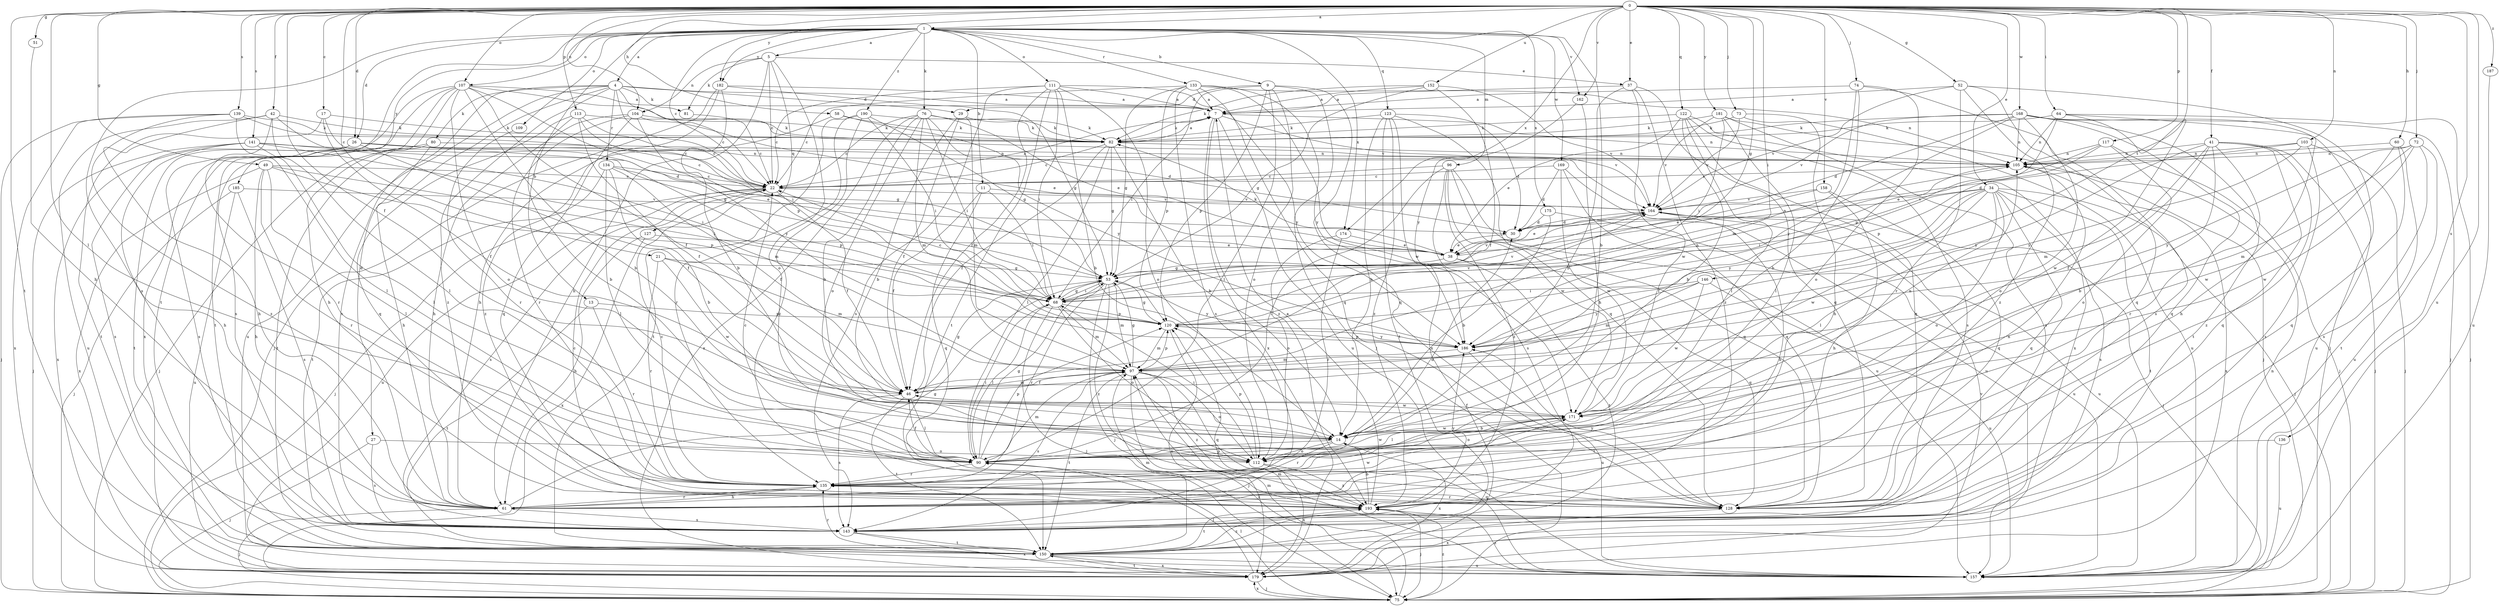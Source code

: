 strict digraph  {
0;
1;
4;
5;
7;
9;
11;
13;
14;
17;
21;
22;
26;
27;
29;
30;
34;
37;
38;
41;
42;
46;
49;
51;
52;
53;
58;
60;
61;
64;
68;
72;
73;
74;
75;
76;
80;
81;
82;
90;
96;
97;
103;
104;
105;
107;
109;
111;
112;
113;
117;
120;
122;
123;
127;
128;
133;
134;
135;
136;
139;
141;
143;
146;
150;
152;
157;
158;
162;
164;
168;
169;
171;
174;
175;
179;
181;
182;
185;
186;
187;
190;
193;
0 -> 1  [label=a];
0 -> 17  [label=c];
0 -> 21  [label=c];
0 -> 26  [label=d];
0 -> 34  [label=e];
0 -> 37  [label=e];
0 -> 41  [label=f];
0 -> 42  [label=f];
0 -> 46  [label=f];
0 -> 49  [label=g];
0 -> 51  [label=g];
0 -> 52  [label=g];
0 -> 53  [label=g];
0 -> 58  [label=h];
0 -> 60  [label=h];
0 -> 64  [label=i];
0 -> 68  [label=i];
0 -> 72  [label=j];
0 -> 73  [label=j];
0 -> 74  [label=j];
0 -> 90  [label=l];
0 -> 103  [label=n];
0 -> 104  [label=n];
0 -> 107  [label=o];
0 -> 113  [label=p];
0 -> 117  [label=p];
0 -> 122  [label=q];
0 -> 136  [label=s];
0 -> 139  [label=s];
0 -> 141  [label=s];
0 -> 146  [label=t];
0 -> 150  [label=t];
0 -> 152  [label=u];
0 -> 157  [label=u];
0 -> 158  [label=v];
0 -> 162  [label=v];
0 -> 168  [label=w];
0 -> 174  [label=x];
0 -> 181  [label=y];
0 -> 182  [label=y];
0 -> 187  [label=z];
1 -> 4  [label=a];
1 -> 5  [label=a];
1 -> 9  [label=b];
1 -> 11  [label=b];
1 -> 13  [label=b];
1 -> 14  [label=b];
1 -> 22  [label=c];
1 -> 26  [label=d];
1 -> 76  [label=k];
1 -> 96  [label=m];
1 -> 107  [label=o];
1 -> 109  [label=o];
1 -> 111  [label=o];
1 -> 123  [label=q];
1 -> 133  [label=r];
1 -> 143  [label=s];
1 -> 150  [label=t];
1 -> 162  [label=v];
1 -> 169  [label=w];
1 -> 174  [label=x];
1 -> 175  [label=x];
1 -> 182  [label=y];
1 -> 185  [label=y];
1 -> 190  [label=z];
4 -> 7  [label=a];
4 -> 22  [label=c];
4 -> 27  [label=d];
4 -> 29  [label=d];
4 -> 68  [label=i];
4 -> 80  [label=k];
4 -> 81  [label=k];
4 -> 134  [label=r];
4 -> 143  [label=s];
4 -> 157  [label=u];
4 -> 193  [label=z];
5 -> 22  [label=c];
5 -> 37  [label=e];
5 -> 61  [label=h];
5 -> 81  [label=k];
5 -> 104  [label=n];
5 -> 112  [label=o];
5 -> 127  [label=q];
7 -> 82  [label=k];
7 -> 105  [label=n];
7 -> 157  [label=u];
7 -> 164  [label=v];
7 -> 179  [label=x];
7 -> 193  [label=z];
9 -> 29  [label=d];
9 -> 68  [label=i];
9 -> 75  [label=j];
9 -> 90  [label=l];
9 -> 112  [label=o];
9 -> 120  [label=p];
9 -> 128  [label=q];
11 -> 46  [label=f];
11 -> 68  [label=i];
11 -> 128  [label=q];
11 -> 164  [label=v];
13 -> 120  [label=p];
13 -> 135  [label=r];
13 -> 150  [label=t];
14 -> 90  [label=l];
14 -> 112  [label=o];
14 -> 135  [label=r];
14 -> 171  [label=w];
14 -> 179  [label=x];
17 -> 30  [label=d];
17 -> 46  [label=f];
17 -> 82  [label=k];
17 -> 150  [label=t];
21 -> 53  [label=g];
21 -> 97  [label=m];
21 -> 135  [label=r];
21 -> 171  [label=w];
22 -> 7  [label=a];
22 -> 46  [label=f];
22 -> 75  [label=j];
22 -> 143  [label=s];
22 -> 157  [label=u];
22 -> 164  [label=v];
26 -> 22  [label=c];
26 -> 38  [label=e];
26 -> 46  [label=f];
26 -> 105  [label=n];
26 -> 143  [label=s];
26 -> 150  [label=t];
26 -> 179  [label=x];
27 -> 75  [label=j];
27 -> 112  [label=o];
27 -> 143  [label=s];
29 -> 14  [label=b];
29 -> 46  [label=f];
29 -> 82  [label=k];
29 -> 97  [label=m];
30 -> 38  [label=e];
34 -> 46  [label=f];
34 -> 68  [label=i];
34 -> 75  [label=j];
34 -> 90  [label=l];
34 -> 112  [label=o];
34 -> 128  [label=q];
34 -> 143  [label=s];
34 -> 150  [label=t];
34 -> 164  [label=v];
34 -> 171  [label=w];
34 -> 186  [label=y];
37 -> 7  [label=a];
37 -> 14  [label=b];
37 -> 128  [label=q];
37 -> 171  [label=w];
37 -> 193  [label=z];
38 -> 53  [label=g];
38 -> 82  [label=k];
38 -> 105  [label=n];
38 -> 128  [label=q];
38 -> 150  [label=t];
41 -> 14  [label=b];
41 -> 46  [label=f];
41 -> 75  [label=j];
41 -> 97  [label=m];
41 -> 105  [label=n];
41 -> 128  [label=q];
41 -> 135  [label=r];
41 -> 186  [label=y];
41 -> 193  [label=z];
42 -> 53  [label=g];
42 -> 61  [label=h];
42 -> 82  [label=k];
42 -> 90  [label=l];
42 -> 135  [label=r];
42 -> 157  [label=u];
46 -> 53  [label=g];
46 -> 90  [label=l];
46 -> 97  [label=m];
46 -> 143  [label=s];
46 -> 150  [label=t];
46 -> 171  [label=w];
49 -> 22  [label=c];
49 -> 61  [label=h];
49 -> 68  [label=i];
49 -> 90  [label=l];
49 -> 120  [label=p];
49 -> 135  [label=r];
49 -> 179  [label=x];
51 -> 61  [label=h];
52 -> 7  [label=a];
52 -> 75  [label=j];
52 -> 128  [label=q];
52 -> 135  [label=r];
52 -> 164  [label=v];
52 -> 193  [label=z];
53 -> 68  [label=i];
53 -> 75  [label=j];
53 -> 97  [label=m];
53 -> 135  [label=r];
53 -> 164  [label=v];
53 -> 186  [label=y];
53 -> 193  [label=z];
58 -> 30  [label=d];
58 -> 82  [label=k];
58 -> 193  [label=z];
60 -> 105  [label=n];
60 -> 128  [label=q];
60 -> 150  [label=t];
60 -> 171  [label=w];
61 -> 53  [label=g];
61 -> 75  [label=j];
61 -> 135  [label=r];
61 -> 143  [label=s];
61 -> 171  [label=w];
64 -> 61  [label=h];
64 -> 75  [label=j];
64 -> 82  [label=k];
64 -> 105  [label=n];
64 -> 120  [label=p];
64 -> 171  [label=w];
68 -> 22  [label=c];
68 -> 53  [label=g];
68 -> 75  [label=j];
68 -> 90  [label=l];
68 -> 97  [label=m];
68 -> 112  [label=o];
68 -> 120  [label=p];
68 -> 164  [label=v];
72 -> 97  [label=m];
72 -> 105  [label=n];
72 -> 143  [label=s];
72 -> 157  [label=u];
72 -> 171  [label=w];
72 -> 186  [label=y];
73 -> 61  [label=h];
73 -> 82  [label=k];
73 -> 157  [label=u];
73 -> 164  [label=v];
74 -> 7  [label=a];
74 -> 14  [label=b];
74 -> 97  [label=m];
74 -> 112  [label=o];
74 -> 143  [label=s];
75 -> 90  [label=l];
75 -> 97  [label=m];
75 -> 179  [label=x];
75 -> 193  [label=z];
76 -> 14  [label=b];
76 -> 22  [label=c];
76 -> 38  [label=e];
76 -> 68  [label=i];
76 -> 82  [label=k];
76 -> 97  [label=m];
76 -> 112  [label=o];
76 -> 179  [label=x];
76 -> 186  [label=y];
80 -> 61  [label=h];
80 -> 75  [label=j];
80 -> 105  [label=n];
80 -> 150  [label=t];
81 -> 22  [label=c];
82 -> 7  [label=a];
82 -> 14  [label=b];
82 -> 22  [label=c];
82 -> 46  [label=f];
82 -> 53  [label=g];
82 -> 90  [label=l];
82 -> 105  [label=n];
90 -> 22  [label=c];
90 -> 46  [label=f];
90 -> 53  [label=g];
90 -> 68  [label=i];
90 -> 97  [label=m];
90 -> 120  [label=p];
90 -> 135  [label=r];
90 -> 171  [label=w];
96 -> 22  [label=c];
96 -> 90  [label=l];
96 -> 128  [label=q];
96 -> 143  [label=s];
96 -> 157  [label=u];
96 -> 171  [label=w];
96 -> 193  [label=z];
97 -> 46  [label=f];
97 -> 53  [label=g];
97 -> 75  [label=j];
97 -> 112  [label=o];
97 -> 120  [label=p];
97 -> 128  [label=q];
97 -> 143  [label=s];
97 -> 150  [label=t];
97 -> 193  [label=z];
103 -> 30  [label=d];
103 -> 75  [label=j];
103 -> 105  [label=n];
103 -> 143  [label=s];
103 -> 186  [label=y];
104 -> 38  [label=e];
104 -> 61  [label=h];
104 -> 82  [label=k];
104 -> 128  [label=q];
104 -> 135  [label=r];
104 -> 186  [label=y];
105 -> 22  [label=c];
105 -> 179  [label=x];
107 -> 7  [label=a];
107 -> 14  [label=b];
107 -> 46  [label=f];
107 -> 61  [label=h];
107 -> 112  [label=o];
107 -> 120  [label=p];
107 -> 143  [label=s];
107 -> 150  [label=t];
107 -> 164  [label=v];
107 -> 179  [label=x];
109 -> 135  [label=r];
111 -> 7  [label=a];
111 -> 14  [label=b];
111 -> 22  [label=c];
111 -> 46  [label=f];
111 -> 68  [label=i];
111 -> 112  [label=o];
111 -> 143  [label=s];
111 -> 150  [label=t];
111 -> 186  [label=y];
112 -> 68  [label=i];
112 -> 120  [label=p];
112 -> 179  [label=x];
112 -> 193  [label=z];
113 -> 14  [label=b];
113 -> 22  [label=c];
113 -> 46  [label=f];
113 -> 53  [label=g];
113 -> 82  [label=k];
113 -> 128  [label=q];
117 -> 38  [label=e];
117 -> 75  [label=j];
117 -> 105  [label=n];
117 -> 112  [label=o];
117 -> 120  [label=p];
120 -> 53  [label=g];
120 -> 97  [label=m];
120 -> 105  [label=n];
120 -> 164  [label=v];
120 -> 179  [label=x];
120 -> 186  [label=y];
122 -> 14  [label=b];
122 -> 38  [label=e];
122 -> 82  [label=k];
122 -> 90  [label=l];
122 -> 128  [label=q];
122 -> 143  [label=s];
122 -> 179  [label=x];
123 -> 14  [label=b];
123 -> 30  [label=d];
123 -> 82  [label=k];
123 -> 128  [label=q];
123 -> 150  [label=t];
123 -> 179  [label=x];
123 -> 193  [label=z];
127 -> 38  [label=e];
127 -> 61  [label=h];
127 -> 179  [label=x];
128 -> 135  [label=r];
128 -> 179  [label=x];
128 -> 186  [label=y];
133 -> 7  [label=a];
133 -> 22  [label=c];
133 -> 53  [label=g];
133 -> 105  [label=n];
133 -> 120  [label=p];
133 -> 128  [label=q];
133 -> 143  [label=s];
133 -> 171  [label=w];
133 -> 186  [label=y];
134 -> 14  [label=b];
134 -> 22  [label=c];
134 -> 46  [label=f];
134 -> 90  [label=l];
134 -> 120  [label=p];
134 -> 150  [label=t];
135 -> 22  [label=c];
135 -> 30  [label=d];
135 -> 61  [label=h];
135 -> 128  [label=q];
135 -> 193  [label=z];
136 -> 90  [label=l];
136 -> 157  [label=u];
139 -> 22  [label=c];
139 -> 75  [label=j];
139 -> 82  [label=k];
139 -> 90  [label=l];
139 -> 179  [label=x];
139 -> 193  [label=z];
141 -> 61  [label=h];
141 -> 68  [label=i];
141 -> 75  [label=j];
141 -> 90  [label=l];
141 -> 97  [label=m];
141 -> 105  [label=n];
141 -> 143  [label=s];
143 -> 150  [label=t];
143 -> 179  [label=x];
146 -> 68  [label=i];
146 -> 97  [label=m];
146 -> 157  [label=u];
146 -> 171  [label=w];
146 -> 186  [label=y];
150 -> 97  [label=m];
150 -> 135  [label=r];
150 -> 157  [label=u];
150 -> 179  [label=x];
150 -> 193  [label=z];
152 -> 7  [label=a];
152 -> 46  [label=f];
152 -> 53  [label=g];
152 -> 82  [label=k];
152 -> 164  [label=v];
157 -> 97  [label=m];
157 -> 105  [label=n];
157 -> 120  [label=p];
157 -> 193  [label=z];
158 -> 38  [label=e];
158 -> 61  [label=h];
158 -> 128  [label=q];
158 -> 164  [label=v];
162 -> 61  [label=h];
162 -> 186  [label=y];
164 -> 30  [label=d];
164 -> 38  [label=e];
164 -> 61  [label=h];
164 -> 75  [label=j];
164 -> 157  [label=u];
168 -> 30  [label=d];
168 -> 75  [label=j];
168 -> 82  [label=k];
168 -> 105  [label=n];
168 -> 112  [label=o];
168 -> 128  [label=q];
168 -> 150  [label=t];
168 -> 157  [label=u];
168 -> 164  [label=v];
168 -> 186  [label=y];
169 -> 22  [label=c];
169 -> 30  [label=d];
169 -> 128  [label=q];
169 -> 157  [label=u];
169 -> 171  [label=w];
171 -> 14  [label=b];
171 -> 46  [label=f];
171 -> 90  [label=l];
171 -> 105  [label=n];
171 -> 112  [label=o];
174 -> 38  [label=e];
174 -> 112  [label=o];
174 -> 135  [label=r];
175 -> 14  [label=b];
175 -> 30  [label=d];
175 -> 157  [label=u];
179 -> 75  [label=j];
179 -> 90  [label=l];
179 -> 150  [label=t];
179 -> 164  [label=v];
181 -> 68  [label=i];
181 -> 75  [label=j];
181 -> 82  [label=k];
181 -> 90  [label=l];
181 -> 143  [label=s];
181 -> 164  [label=v];
182 -> 7  [label=a];
182 -> 14  [label=b];
182 -> 53  [label=g];
182 -> 61  [label=h];
182 -> 75  [label=j];
185 -> 75  [label=j];
185 -> 143  [label=s];
185 -> 157  [label=u];
185 -> 164  [label=v];
186 -> 97  [label=m];
186 -> 120  [label=p];
186 -> 157  [label=u];
187 -> 157  [label=u];
190 -> 53  [label=g];
190 -> 68  [label=i];
190 -> 82  [label=k];
190 -> 135  [label=r];
190 -> 150  [label=t];
190 -> 193  [label=z];
193 -> 7  [label=a];
193 -> 14  [label=b];
193 -> 22  [label=c];
193 -> 75  [label=j];
193 -> 105  [label=n];
193 -> 150  [label=t];
193 -> 186  [label=y];
}
